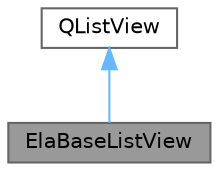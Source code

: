 digraph "ElaBaseListView"
{
 // LATEX_PDF_SIZE
  bgcolor="transparent";
  edge [fontname=Helvetica,fontsize=10,labelfontname=Helvetica,labelfontsize=10];
  node [fontname=Helvetica,fontsize=10,shape=box,height=0.2,width=0.4];
  Node1 [id="Node000001",label="ElaBaseListView",height=0.2,width=0.4,color="gray40", fillcolor="grey60", style="filled", fontcolor="black",tooltip="基础列表视图，支持自定义滚动条和鼠标事件信号"];
  Node2 -> Node1 [id="edge1_Node000001_Node000002",dir="back",color="steelblue1",style="solid",tooltip=" "];
  Node2 [id="Node000002",label="QListView",height=0.2,width=0.4,color="gray40", fillcolor="white", style="filled",tooltip=" "];
}
